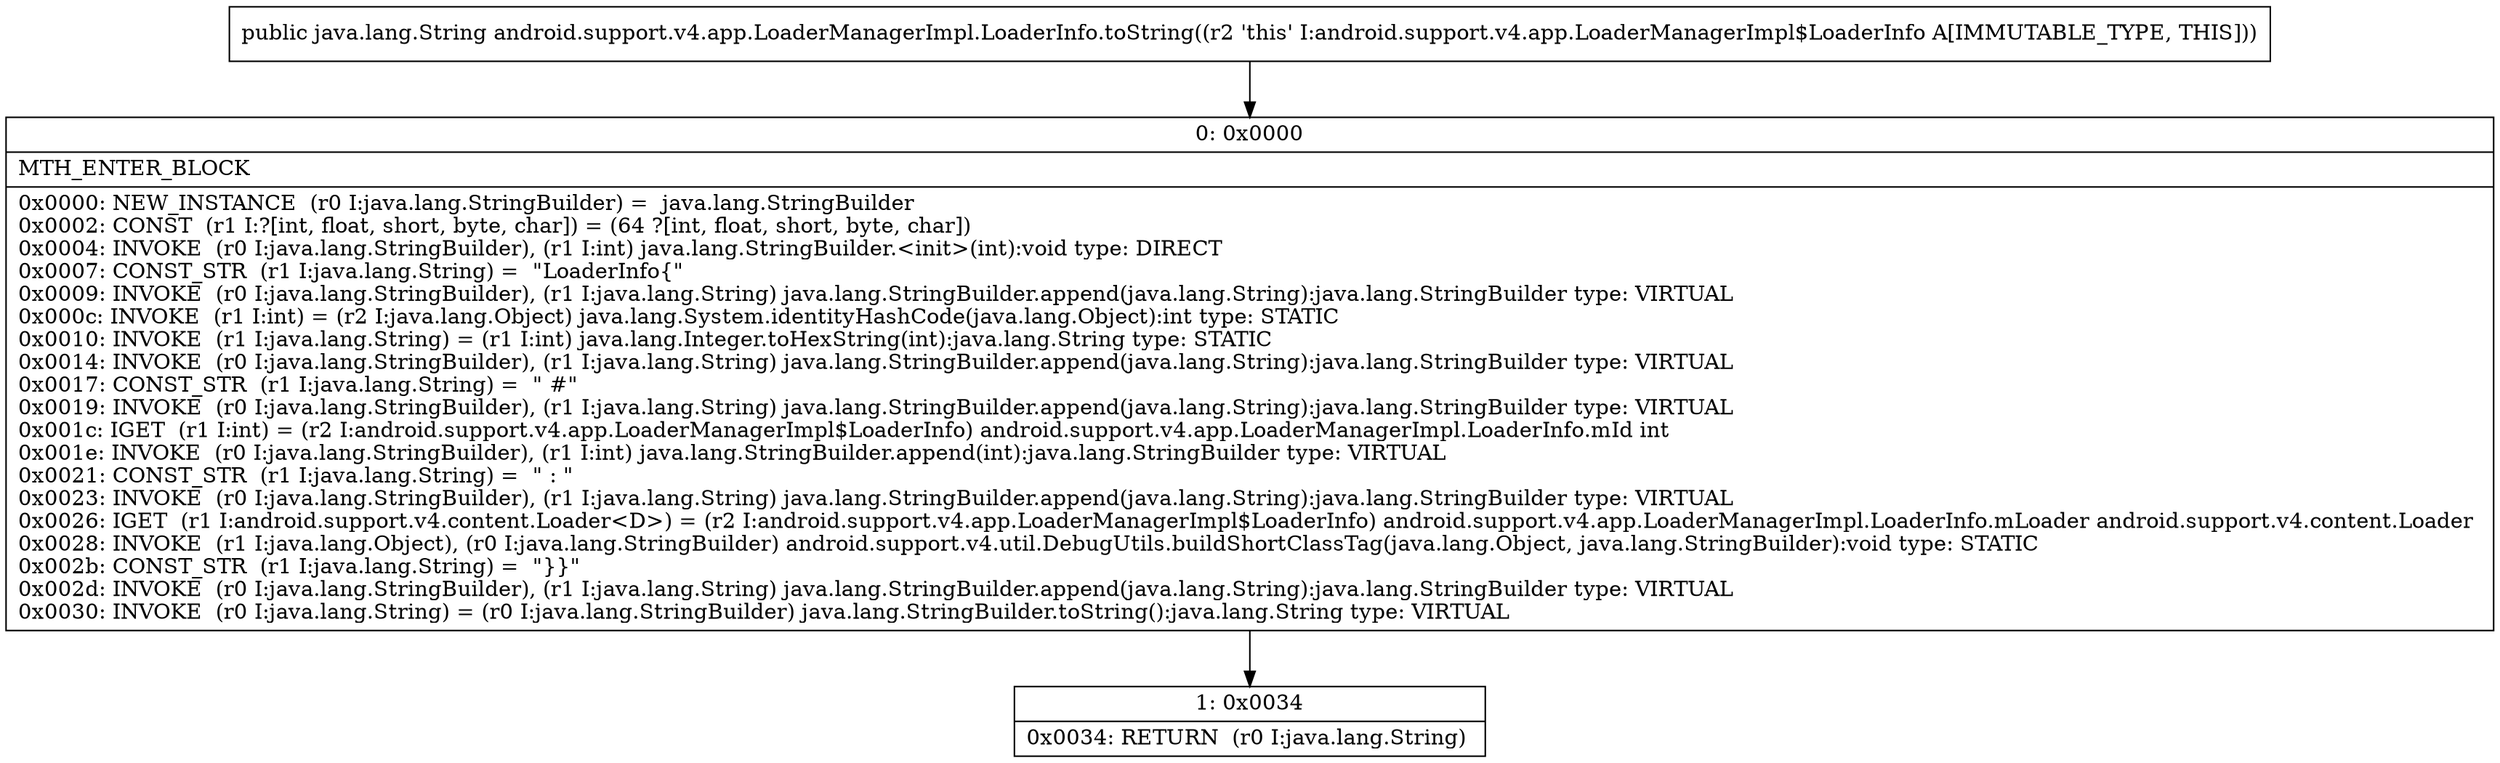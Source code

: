 digraph "CFG forandroid.support.v4.app.LoaderManagerImpl.LoaderInfo.toString()Ljava\/lang\/String;" {
Node_0 [shape=record,label="{0\:\ 0x0000|MTH_ENTER_BLOCK\l|0x0000: NEW_INSTANCE  (r0 I:java.lang.StringBuilder) =  java.lang.StringBuilder \l0x0002: CONST  (r1 I:?[int, float, short, byte, char]) = (64 ?[int, float, short, byte, char]) \l0x0004: INVOKE  (r0 I:java.lang.StringBuilder), (r1 I:int) java.lang.StringBuilder.\<init\>(int):void type: DIRECT \l0x0007: CONST_STR  (r1 I:java.lang.String) =  \"LoaderInfo\{\" \l0x0009: INVOKE  (r0 I:java.lang.StringBuilder), (r1 I:java.lang.String) java.lang.StringBuilder.append(java.lang.String):java.lang.StringBuilder type: VIRTUAL \l0x000c: INVOKE  (r1 I:int) = (r2 I:java.lang.Object) java.lang.System.identityHashCode(java.lang.Object):int type: STATIC \l0x0010: INVOKE  (r1 I:java.lang.String) = (r1 I:int) java.lang.Integer.toHexString(int):java.lang.String type: STATIC \l0x0014: INVOKE  (r0 I:java.lang.StringBuilder), (r1 I:java.lang.String) java.lang.StringBuilder.append(java.lang.String):java.lang.StringBuilder type: VIRTUAL \l0x0017: CONST_STR  (r1 I:java.lang.String) =  \" #\" \l0x0019: INVOKE  (r0 I:java.lang.StringBuilder), (r1 I:java.lang.String) java.lang.StringBuilder.append(java.lang.String):java.lang.StringBuilder type: VIRTUAL \l0x001c: IGET  (r1 I:int) = (r2 I:android.support.v4.app.LoaderManagerImpl$LoaderInfo) android.support.v4.app.LoaderManagerImpl.LoaderInfo.mId int \l0x001e: INVOKE  (r0 I:java.lang.StringBuilder), (r1 I:int) java.lang.StringBuilder.append(int):java.lang.StringBuilder type: VIRTUAL \l0x0021: CONST_STR  (r1 I:java.lang.String) =  \" : \" \l0x0023: INVOKE  (r0 I:java.lang.StringBuilder), (r1 I:java.lang.String) java.lang.StringBuilder.append(java.lang.String):java.lang.StringBuilder type: VIRTUAL \l0x0026: IGET  (r1 I:android.support.v4.content.Loader\<D\>) = (r2 I:android.support.v4.app.LoaderManagerImpl$LoaderInfo) android.support.v4.app.LoaderManagerImpl.LoaderInfo.mLoader android.support.v4.content.Loader \l0x0028: INVOKE  (r1 I:java.lang.Object), (r0 I:java.lang.StringBuilder) android.support.v4.util.DebugUtils.buildShortClassTag(java.lang.Object, java.lang.StringBuilder):void type: STATIC \l0x002b: CONST_STR  (r1 I:java.lang.String) =  \"\}\}\" \l0x002d: INVOKE  (r0 I:java.lang.StringBuilder), (r1 I:java.lang.String) java.lang.StringBuilder.append(java.lang.String):java.lang.StringBuilder type: VIRTUAL \l0x0030: INVOKE  (r0 I:java.lang.String) = (r0 I:java.lang.StringBuilder) java.lang.StringBuilder.toString():java.lang.String type: VIRTUAL \l}"];
Node_1 [shape=record,label="{1\:\ 0x0034|0x0034: RETURN  (r0 I:java.lang.String) \l}"];
MethodNode[shape=record,label="{public java.lang.String android.support.v4.app.LoaderManagerImpl.LoaderInfo.toString((r2 'this' I:android.support.v4.app.LoaderManagerImpl$LoaderInfo A[IMMUTABLE_TYPE, THIS])) }"];
MethodNode -> Node_0;
Node_0 -> Node_1;
}

